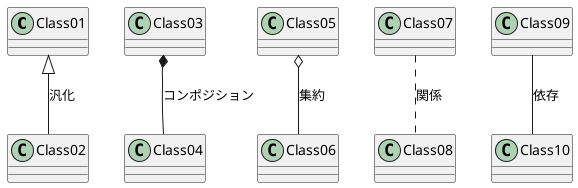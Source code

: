 @startuml

' 継承（汎化）
Class01 <|-- Class02 : 汎化

' コンポジション（強い関連）
Class03 *-- Class04 : コンポジション

' 集約（弱い関連）
Class05 o-- Class06 : 集約

' 依存関係（点線矢印）
Class07 .. Class08 : 関係

' 通常の関連 
Class09 -- Class10 : 依存
@enduml